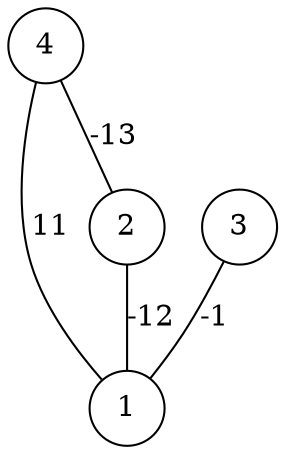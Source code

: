 graph { 
	 fontname="Helvetica,Arial,sans-serif" 
	 node [shape = circle]; 
	 4 -- 1 [label = "11"];
	 4 -- 2 [label = "-13"];
	 3 -- 1 [label = "-1"];
	 2 -- 1 [label = "-12"];
	 1;
	 2;
	 3;
	 4;
}
